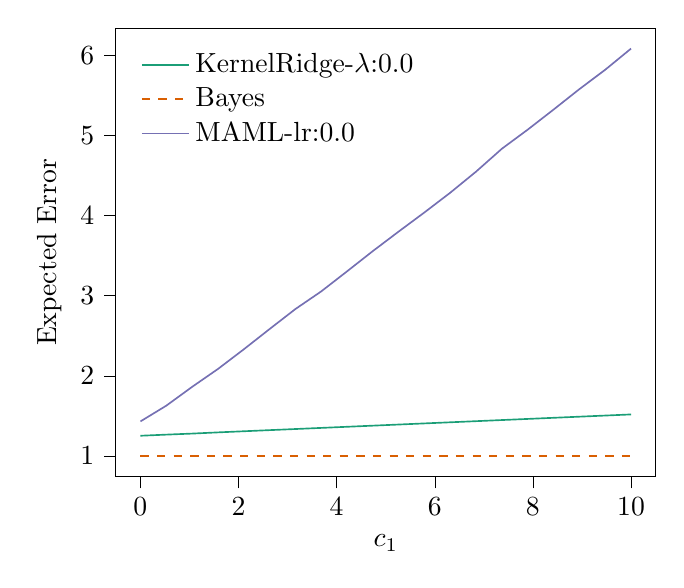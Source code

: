 % This file was created with tikzplotlib v0.10.1.
\begin{tikzpicture}

\definecolor{chocolate217952}{RGB}{217,95,2}
\definecolor{darkcyan27158119}{RGB}{27,158,119}
\definecolor{darkgray176}{RGB}{176,176,176}
\definecolor{deeppink23141138}{RGB}{231,41,138}
\definecolor{lightslategray117112179}{RGB}{117,112,179}

\begin{axis}[
legend cell align={left},
legend style={
  fill opacity=0.8,
  draw opacity=1,
  text opacity=1,
  at={(0.03,0.97)},
  anchor=north west,
  draw=none
},
tick align=outside,
tick pos=left,
x grid style={darkgray176},
xlabel={\(\displaystyle c_{1}\)},
xmin=-0.499, xmax=10.5,
xtick style={color=black},
y grid style={darkgray176},
ylabel={Expected Error},
ymin=0.744, ymax=6.338,
ytick style={color=black}
]
\addplot [semithick, darkcyan27158119]
table {%
0.001 1.253
0.527 1.267
1.054 1.28
1.58 1.295
2.106 1.309
2.632 1.323
3.159 1.337
3.685 1.351
4.211 1.365
4.737 1.379
5.264 1.393
5.79 1.407
6.316 1.421
6.842 1.435
7.369 1.449
7.895 1.463
8.421 1.477
8.947 1.491
9.474 1.505
10 1.519
};
\addlegendentry{KernelRidge-$\lambda$:0.0}
\addplot [semithick, chocolate217952, dashed]
table {%
0.001 0.998
0.527 0.998
1.054 0.998
1.58 0.998
2.106 0.998
2.632 0.998
3.159 0.998
3.685 0.998
4.211 0.998
4.737 0.998
5.264 0.998
5.79 0.998
6.316 0.998
6.842 0.998
7.369 0.998
7.895 0.998
8.421 0.998
8.947 0.998
9.474 0.998
10 0.998
};
\addlegendentry{Bayes}
\addplot [semithick, lightslategray117112179]
table {%
0.001 1.432
0.527 1.628
1.054 1.863
1.58 2.086
2.106 2.331
2.632 2.584
3.159 2.834
3.685 3.054
4.211 3.304
4.737 3.557
5.264 3.801
5.79 4.04
6.316 4.286
6.842 4.549
7.369 4.835
7.895 5.073
8.421 5.323
8.947 5.578
9.474 5.82
10 6.084
};
\addlegendentry{MAML-lr:0.0}

\end{axis}

\end{tikzpicture}
